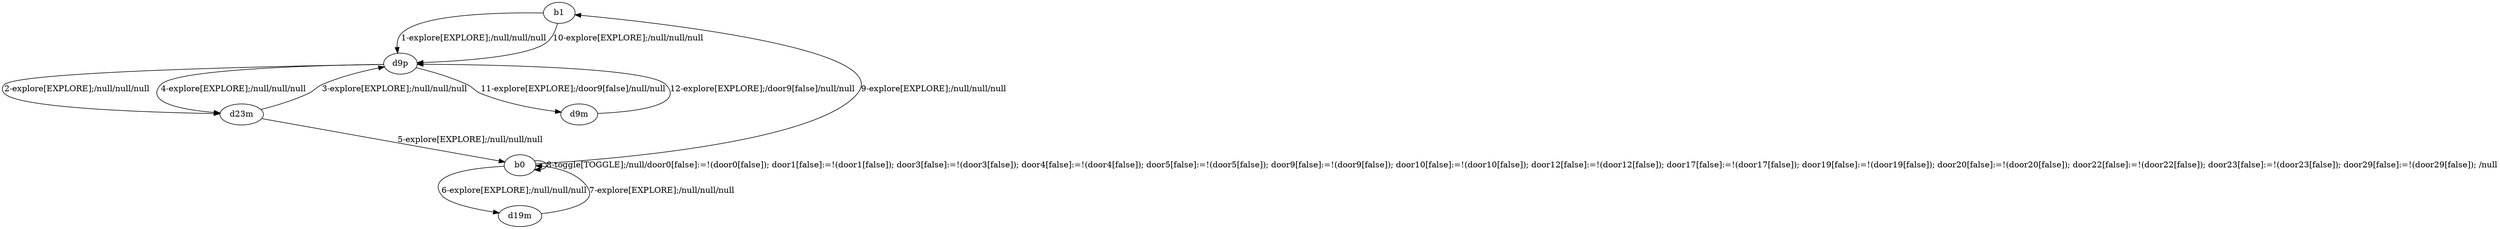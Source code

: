 # Total number of goals covered by this test: 1
# d9m --> d9p

digraph g {
"b1" -> "d9p" [label = "1-explore[EXPLORE];/null/null/null"];
"d9p" -> "d23m" [label = "2-explore[EXPLORE];/null/null/null"];
"d23m" -> "d9p" [label = "3-explore[EXPLORE];/null/null/null"];
"d9p" -> "d23m" [label = "4-explore[EXPLORE];/null/null/null"];
"d23m" -> "b0" [label = "5-explore[EXPLORE];/null/null/null"];
"b0" -> "d19m" [label = "6-explore[EXPLORE];/null/null/null"];
"d19m" -> "b0" [label = "7-explore[EXPLORE];/null/null/null"];
"b0" -> "b0" [label = "8-toggle[TOGGLE];/null/door0[false]:=!(door0[false]); door1[false]:=!(door1[false]); door3[false]:=!(door3[false]); door4[false]:=!(door4[false]); door5[false]:=!(door5[false]); door9[false]:=!(door9[false]); door10[false]:=!(door10[false]); door12[false]:=!(door12[false]); door17[false]:=!(door17[false]); door19[false]:=!(door19[false]); door20[false]:=!(door20[false]); door22[false]:=!(door22[false]); door23[false]:=!(door23[false]); door29[false]:=!(door29[false]); /null"];
"b0" -> "b1" [label = "9-explore[EXPLORE];/null/null/null"];
"b1" -> "d9p" [label = "10-explore[EXPLORE];/null/null/null"];
"d9p" -> "d9m" [label = "11-explore[EXPLORE];/door9[false]/null/null"];
"d9m" -> "d9p" [label = "12-explore[EXPLORE];/door9[false]/null/null"];
}